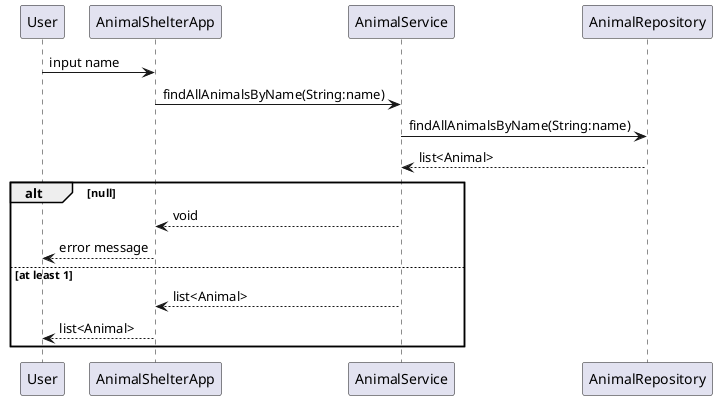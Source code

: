 @startuml

User -> AnimalShelterApp : input name
AnimalShelterApp -> AnimalService : findAllAnimalsByName(String:name)
AnimalService -> AnimalRepository : findAllAnimalsByName(String:name)

AnimalService <-- AnimalRepository : list<Animal>

alt null
AnimalShelterApp <-- AnimalService : void
User <-- AnimalShelterApp : error message

else at least 1
AnimalShelterApp <-- AnimalService : list<Animal>
User <-- AnimalShelterApp : list<Animal>

end


@enduml